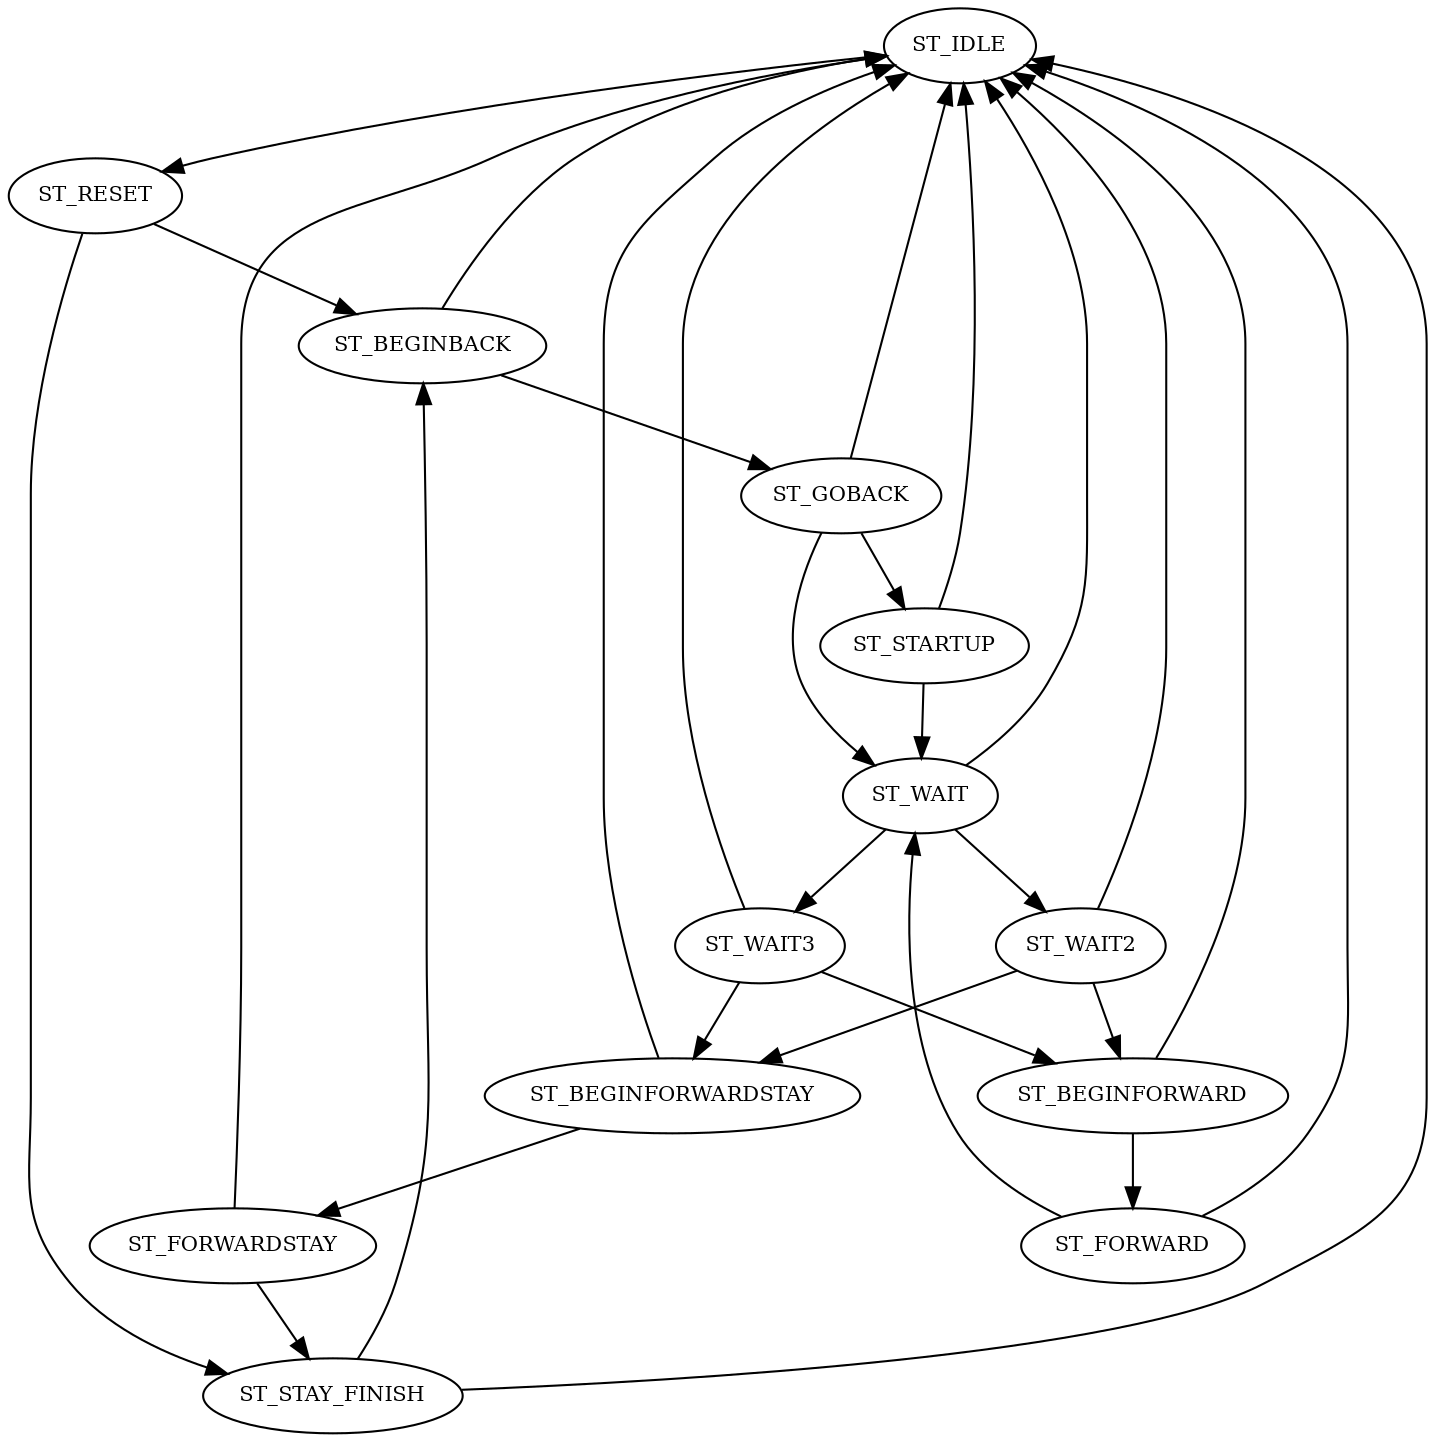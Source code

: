 digraph G {
node [fontsize=10];
ST_IDLE -> ST_RESET;
ST_RESET -> ST_BEGINBACK;
ST_RESET -> ST_STAY_FINISH;
ST_STARTUP -> ST_WAIT;
ST_STARTUP -> ST_IDLE;
ST_WAIT -> ST_WAIT2;
ST_WAIT -> ST_WAIT3;
ST_WAIT -> ST_IDLE;
ST_WAIT2 -> ST_BEGINFORWARDSTAY;
ST_WAIT2 -> ST_BEGINFORWARD;
ST_WAIT2 -> ST_IDLE;
ST_WAIT3 -> ST_BEGINFORWARDSTAY;
ST_WAIT3 -> ST_BEGINFORWARD;
ST_WAIT3 -> ST_IDLE;
ST_BEGINFORWARD -> ST_FORWARD;
ST_BEGINFORWARD -> ST_IDLE;
ST_BEGINFORWARDSTAY -> ST_FORWARDSTAY;
ST_BEGINFORWARDSTAY -> ST_IDLE;
ST_FORWARD -> ST_WAIT;
ST_FORWARD -> ST_IDLE;
ST_FORWARDSTAY -> ST_STAY_FINISH;
ST_FORWARDSTAY -> ST_IDLE;
ST_STAY_FINISH -> ST_BEGINBACK;
ST_STAY_FINISH -> ST_IDLE;
ST_BEGINBACK -> ST_GOBACK;
ST_BEGINBACK -> ST_IDLE;
ST_GOBACK -> ST_STARTUP;
ST_GOBACK -> ST_WAIT;
ST_GOBACK -> ST_IDLE;
}